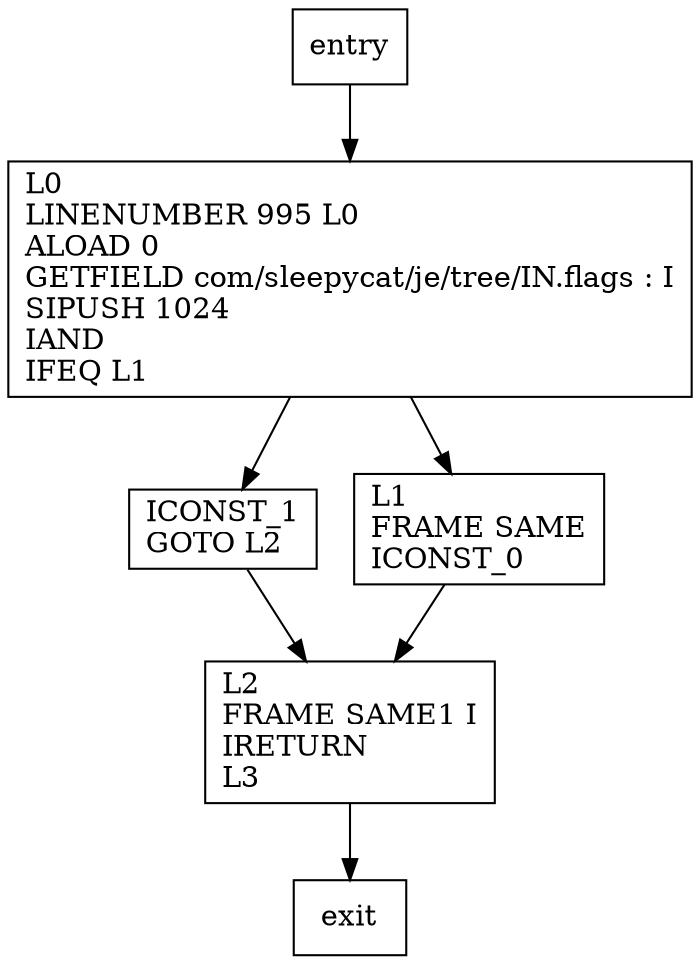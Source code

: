 digraph isExpirationInHours {
node [shape=record];
466519005 [label="L0\lLINENUMBER 995 L0\lALOAD 0\lGETFIELD com/sleepycat/je/tree/IN.flags : I\lSIPUSH 1024\lIAND\lIFEQ L1\l"];
1433632002 [label="ICONST_1\lGOTO L2\l"];
319959148 [label="L2\lFRAME SAME1 I\lIRETURN\lL3\l"];
1635880814 [label="L1\lFRAME SAME\lICONST_0\l"];
entry;
exit;
entry -> 466519005;
466519005 -> 1433632002;
466519005 -> 1635880814;
1433632002 -> 319959148;
319959148 -> exit;
1635880814 -> 319959148;
}
